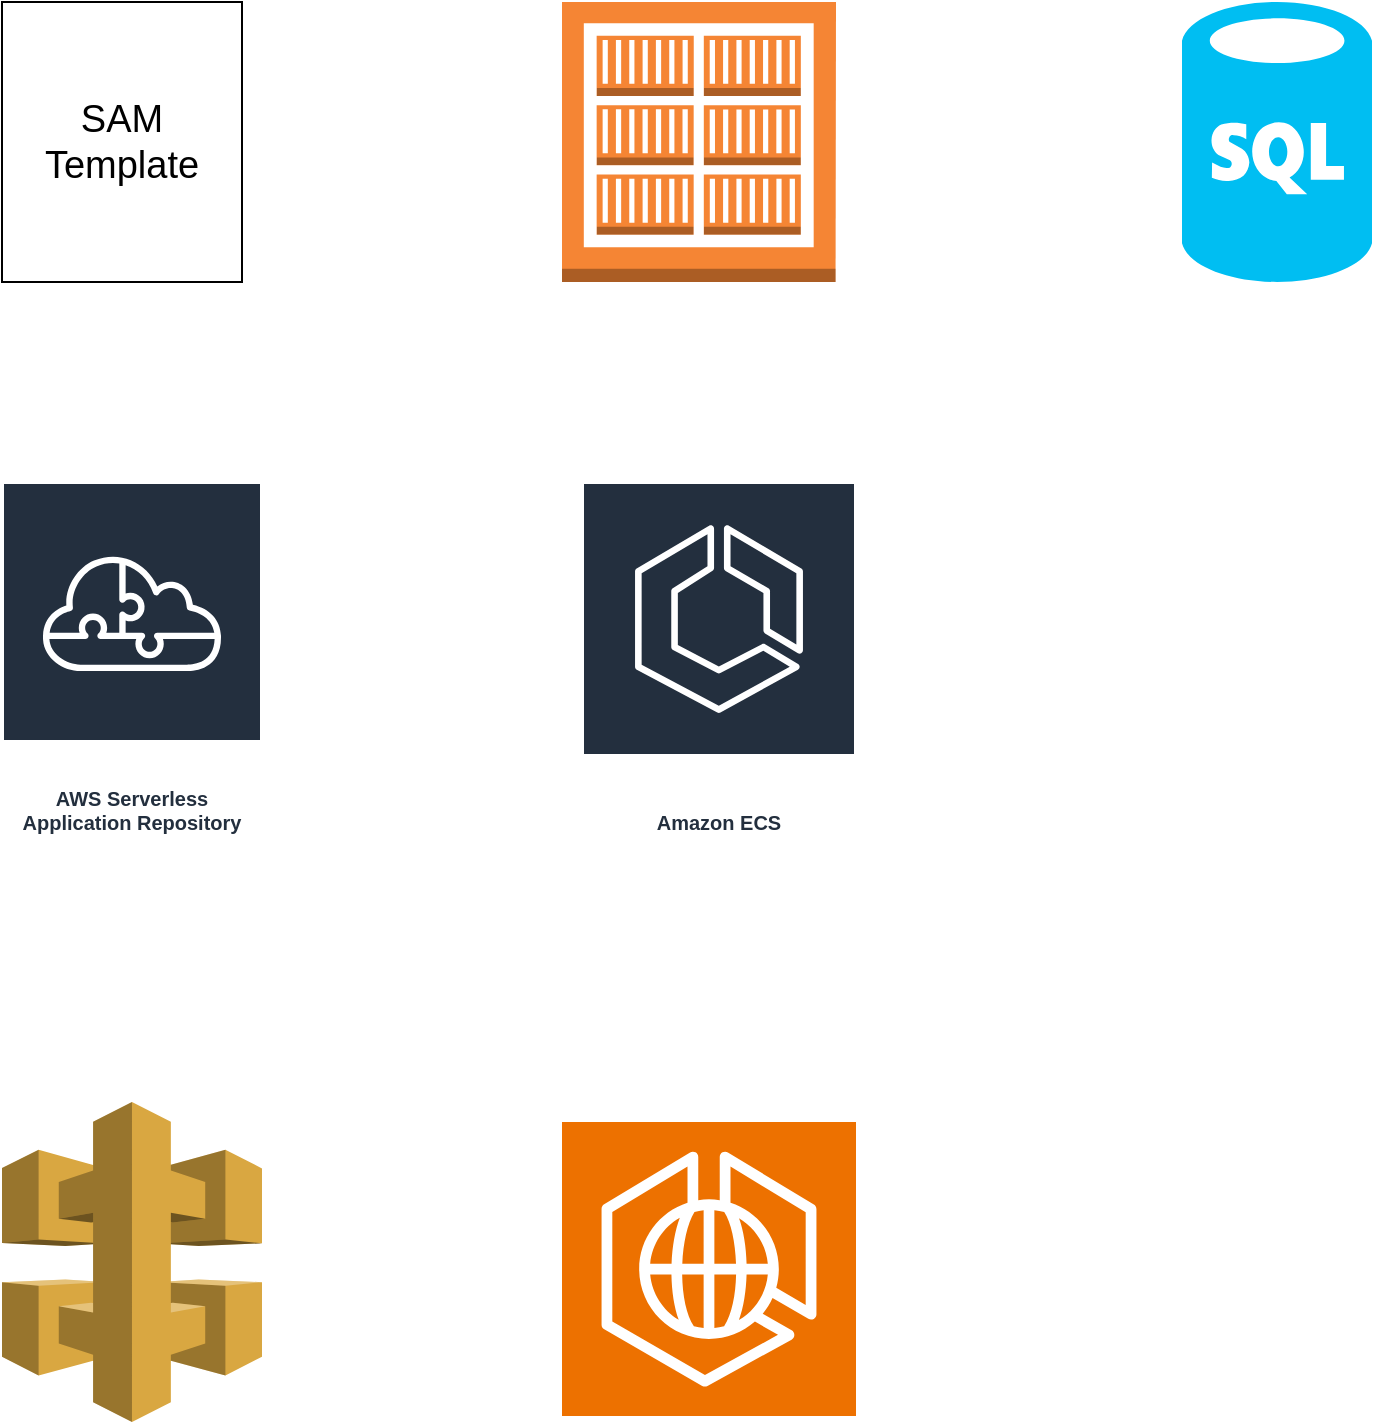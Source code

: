 <mxfile version="23.0.2" type="github">
  <diagram name="Page-1" id="RrQH4FCPjxlWCAPOjGak">
    <mxGraphModel dx="880" dy="434" grid="1" gridSize="10" guides="1" tooltips="1" connect="1" arrows="1" fold="1" page="1" pageScale="1" pageWidth="850" pageHeight="1100" math="0" shadow="0">
      <root>
        <mxCell id="0" />
        <mxCell id="1" parent="0" />
        <mxCell id="42GkFzIWLYjsZZ0ApfM1-14" value="" style="whiteSpace=wrap;html=1;" vertex="1" parent="1">
          <mxGeometry x="90" y="30" width="120" height="140" as="geometry" />
        </mxCell>
        <mxCell id="42GkFzIWLYjsZZ0ApfM1-15" value="&lt;font style=&quot;font-size: 19px;&quot;&gt;SAM Template&lt;/font&gt;" style="text;strokeColor=none;align=center;fillColor=none;html=1;verticalAlign=middle;whiteSpace=wrap;rounded=0;" vertex="1" parent="1">
          <mxGeometry x="120" y="85" width="60" height="30" as="geometry" />
        </mxCell>
        <mxCell id="42GkFzIWLYjsZZ0ApfM1-16" value="" style="outlineConnect=0;dashed=0;verticalLabelPosition=bottom;verticalAlign=top;align=center;html=1;shape=mxgraph.aws3.ecr_registry;fillColor=#F58534;gradientColor=none;" vertex="1" parent="1">
          <mxGeometry x="370" y="30" width="137" height="140" as="geometry" />
        </mxCell>
        <mxCell id="42GkFzIWLYjsZZ0ApfM1-18" value="" style="verticalLabelPosition=bottom;html=1;verticalAlign=top;align=center;strokeColor=none;fillColor=#00BEF2;shape=mxgraph.azure.sql_database;" vertex="1" parent="1">
          <mxGeometry x="680" y="30" width="95" height="140" as="geometry" />
        </mxCell>
        <mxCell id="42GkFzIWLYjsZZ0ApfM1-20" value="AWS Serverless Application Repository" style="sketch=0;outlineConnect=0;fontColor=#232F3E;gradientColor=none;strokeColor=#ffffff;fillColor=#232F3E;dashed=0;verticalLabelPosition=middle;verticalAlign=bottom;align=center;html=1;whiteSpace=wrap;fontSize=10;fontStyle=1;spacing=3;shape=mxgraph.aws4.productIcon;prIcon=mxgraph.aws4.serverless_application_repository;" vertex="1" parent="1">
          <mxGeometry x="90" y="270" width="130" height="180" as="geometry" />
        </mxCell>
        <mxCell id="42GkFzIWLYjsZZ0ApfM1-21" value="Amazon ECS" style="sketch=0;outlineConnect=0;fontColor=#232F3E;gradientColor=none;strokeColor=#ffffff;fillColor=#232F3E;dashed=0;verticalLabelPosition=middle;verticalAlign=bottom;align=center;html=1;whiteSpace=wrap;fontSize=10;fontStyle=1;spacing=3;shape=mxgraph.aws4.productIcon;prIcon=mxgraph.aws4.ecs;" vertex="1" parent="1">
          <mxGeometry x="380" y="270" width="137" height="180" as="geometry" />
        </mxCell>
        <mxCell id="42GkFzIWLYjsZZ0ApfM1-22" value="" style="outlineConnect=0;dashed=0;verticalLabelPosition=bottom;verticalAlign=top;align=center;html=1;shape=mxgraph.aws3.api_gateway;fillColor=#D9A741;gradientColor=none;" vertex="1" parent="1">
          <mxGeometry x="90" y="580" width="130" height="160" as="geometry" />
        </mxCell>
        <mxCell id="42GkFzIWLYjsZZ0ApfM1-23" value="" style="sketch=0;points=[[0,0,0],[0.25,0,0],[0.5,0,0],[0.75,0,0],[1,0,0],[0,1,0],[0.25,1,0],[0.5,1,0],[0.75,1,0],[1,1,0],[0,0.25,0],[0,0.5,0],[0,0.75,0],[1,0.25,0],[1,0.5,0],[1,0.75,0]];outlineConnect=0;fontColor=#232F3E;fillColor=#ED7100;strokeColor=#ffffff;dashed=0;verticalLabelPosition=bottom;verticalAlign=top;align=center;html=1;fontSize=12;fontStyle=0;aspect=fixed;shape=mxgraph.aws4.resourceIcon;resIcon=mxgraph.aws4.ecs_anywhere;" vertex="1" parent="1">
          <mxGeometry x="370" y="590" width="147" height="147" as="geometry" />
        </mxCell>
      </root>
    </mxGraphModel>
  </diagram>
</mxfile>
